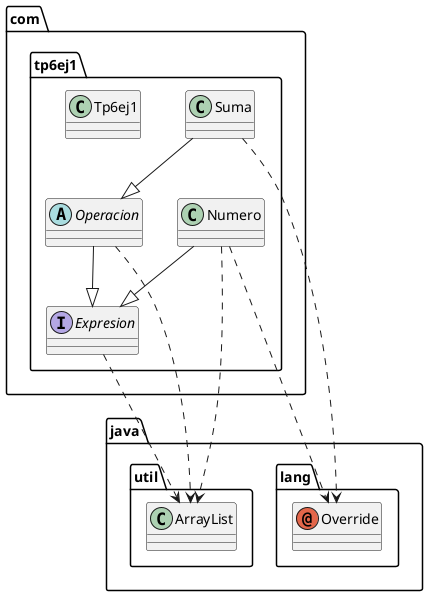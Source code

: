 @startuml
abstract class com.tp6ej1.Operacion
annotation java.lang.Override
class com.tp6ej1.Numero
class com.tp6ej1.Suma
class com.tp6ej1.Tp6ej1
class java.util.ArrayList
interface com.tp6ej1.Expresion
com.tp6ej1.Operacion ..> java.util.ArrayList
com.tp6ej1.Operacion --|> com.tp6ej1.Expresion
com.tp6ej1.Numero ..> java.lang.Override
com.tp6ej1.Numero ..> java.util.ArrayList
com.tp6ej1.Numero --|> com.tp6ej1.Expresion
com.tp6ej1.Suma --|> com.tp6ej1.Operacion
com.tp6ej1.Suma ..> java.lang.Override
com.tp6ej1.Expresion ..> java.util.ArrayList
@enduml